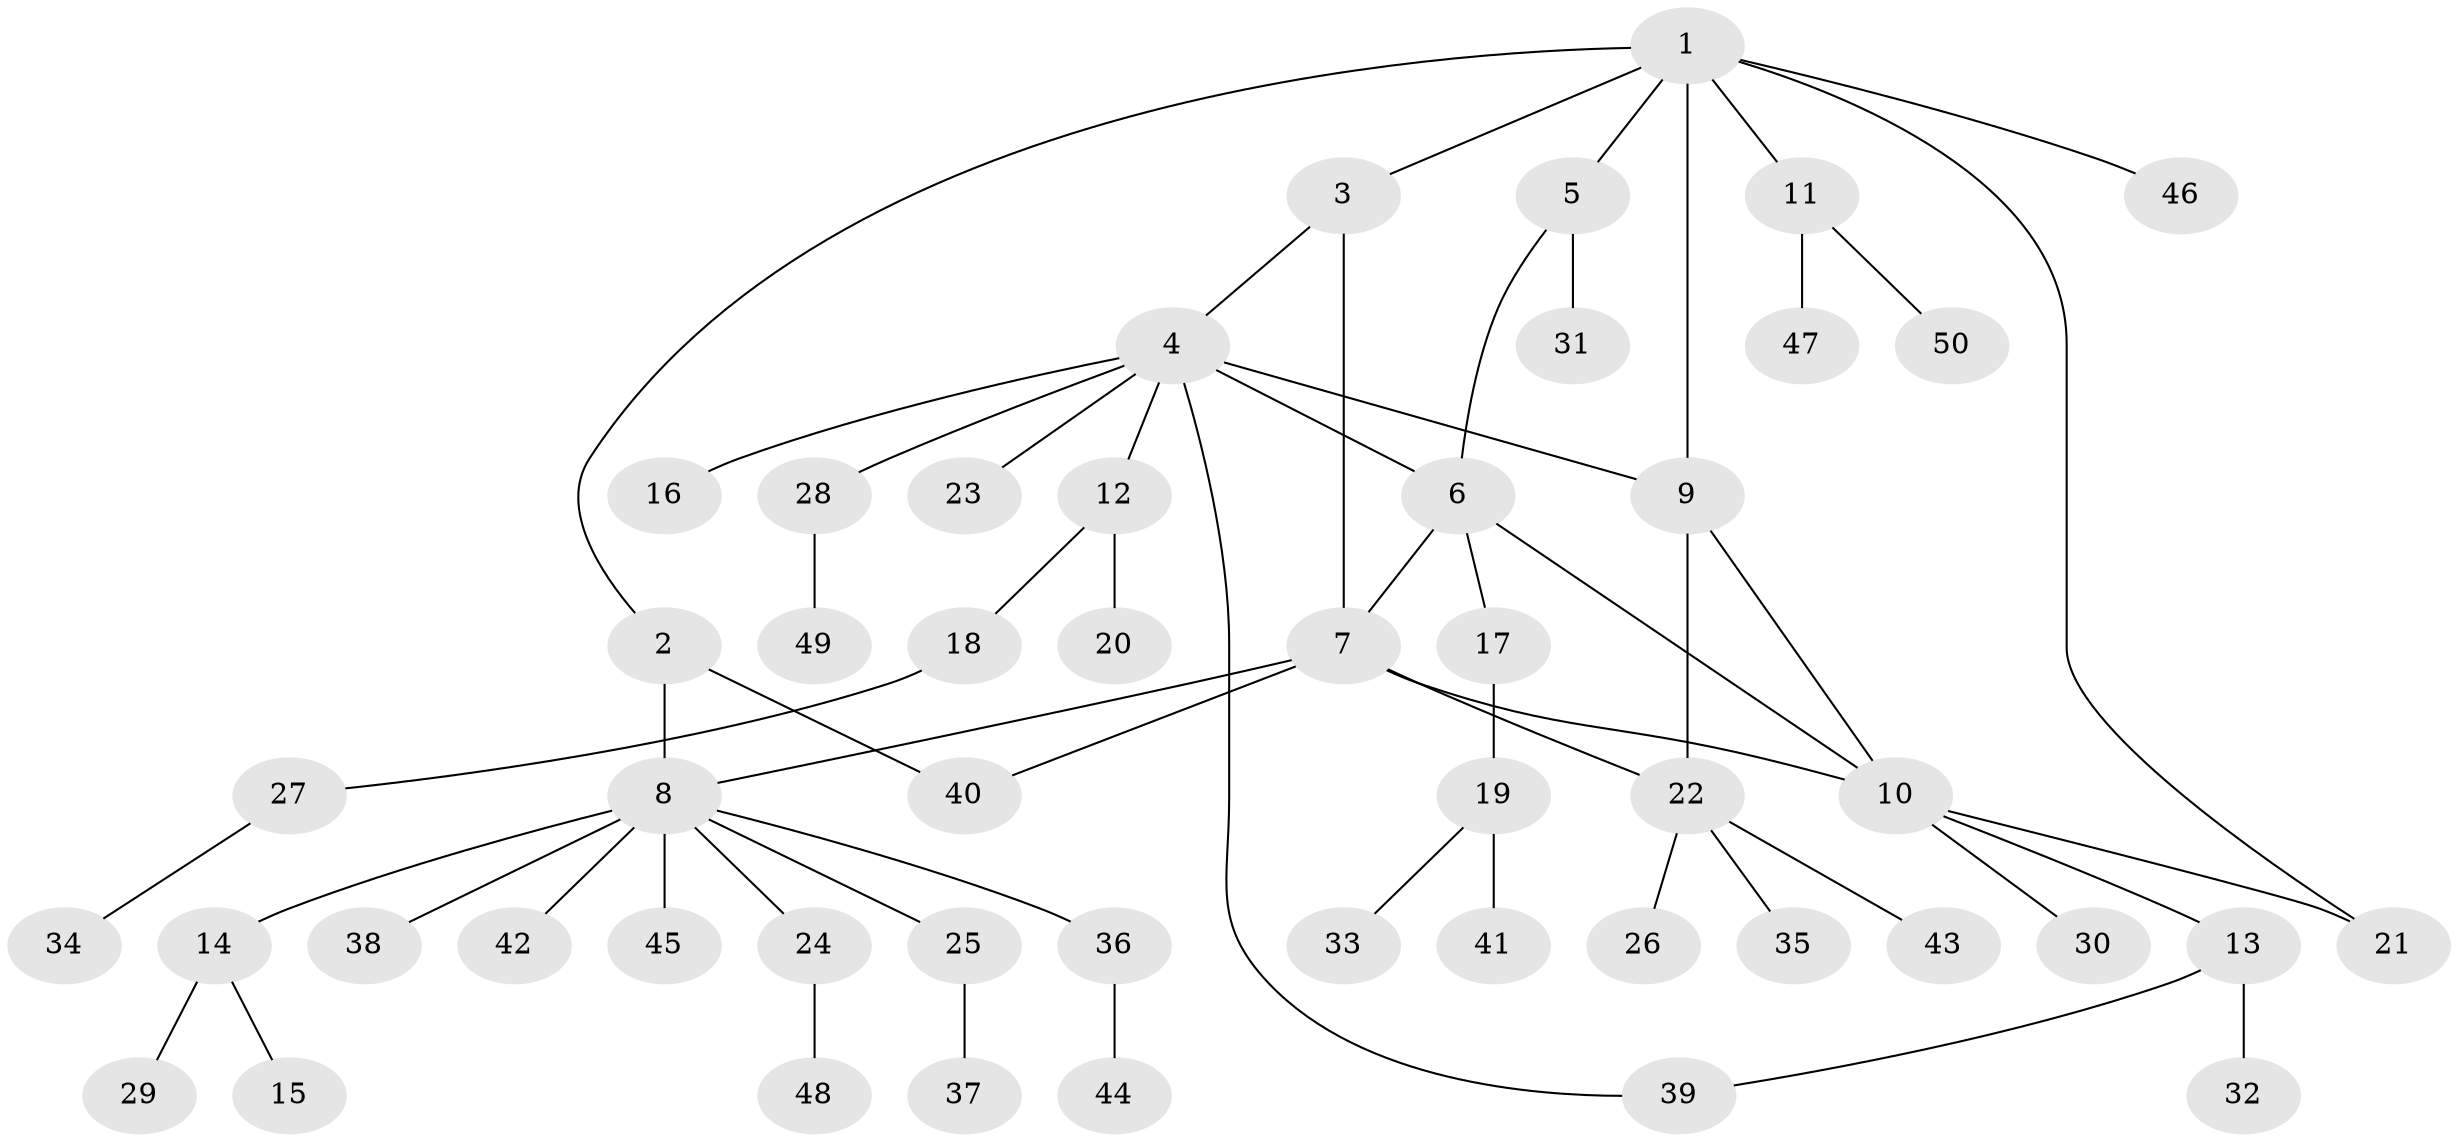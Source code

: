 // coarse degree distribution, {7: 0.12, 3: 0.12, 5: 0.04, 9: 0.04, 1: 0.64, 2: 0.04}
// Generated by graph-tools (version 1.1) at 2025/19/03/04/25 18:19:36]
// undirected, 50 vertices, 59 edges
graph export_dot {
graph [start="1"]
  node [color=gray90,style=filled];
  1;
  2;
  3;
  4;
  5;
  6;
  7;
  8;
  9;
  10;
  11;
  12;
  13;
  14;
  15;
  16;
  17;
  18;
  19;
  20;
  21;
  22;
  23;
  24;
  25;
  26;
  27;
  28;
  29;
  30;
  31;
  32;
  33;
  34;
  35;
  36;
  37;
  38;
  39;
  40;
  41;
  42;
  43;
  44;
  45;
  46;
  47;
  48;
  49;
  50;
  1 -- 2;
  1 -- 3;
  1 -- 5;
  1 -- 9;
  1 -- 11;
  1 -- 21;
  1 -- 46;
  2 -- 8;
  2 -- 40;
  3 -- 4;
  3 -- 7;
  4 -- 6;
  4 -- 9;
  4 -- 12;
  4 -- 16;
  4 -- 23;
  4 -- 28;
  4 -- 39;
  5 -- 6;
  5 -- 31;
  6 -- 7;
  6 -- 10;
  6 -- 17;
  7 -- 8;
  7 -- 10;
  7 -- 22;
  7 -- 40;
  8 -- 14;
  8 -- 24;
  8 -- 25;
  8 -- 36;
  8 -- 38;
  8 -- 42;
  8 -- 45;
  9 -- 10;
  9 -- 22;
  10 -- 13;
  10 -- 21;
  10 -- 30;
  11 -- 47;
  11 -- 50;
  12 -- 18;
  12 -- 20;
  13 -- 32;
  13 -- 39;
  14 -- 15;
  14 -- 29;
  17 -- 19;
  18 -- 27;
  19 -- 33;
  19 -- 41;
  22 -- 26;
  22 -- 35;
  22 -- 43;
  24 -- 48;
  25 -- 37;
  27 -- 34;
  28 -- 49;
  36 -- 44;
}
